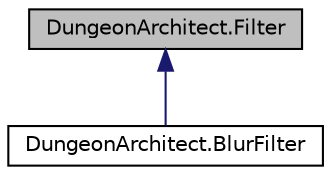 digraph "DungeonArchitect.Filter"
{
  edge [fontname="Helvetica",fontsize="10",labelfontname="Helvetica",labelfontsize="10"];
  node [fontname="Helvetica",fontsize="10",shape=record];
  Node1 [label="DungeonArchitect.Filter",height=0.2,width=0.4,color="black", fillcolor="grey75", style="filled", fontcolor="black"];
  Node1 -> Node2 [dir="back",color="midnightblue",fontsize="10",style="solid",fontname="Helvetica"];
  Node2 [label="DungeonArchitect.BlurFilter",height=0.2,width=0.4,color="black", fillcolor="white", style="filled",URL="$class_dungeon_architect_1_1_blur_filter.html",tooltip="A fast Gaussian blurring filter applied over a 2D data array "];
}
